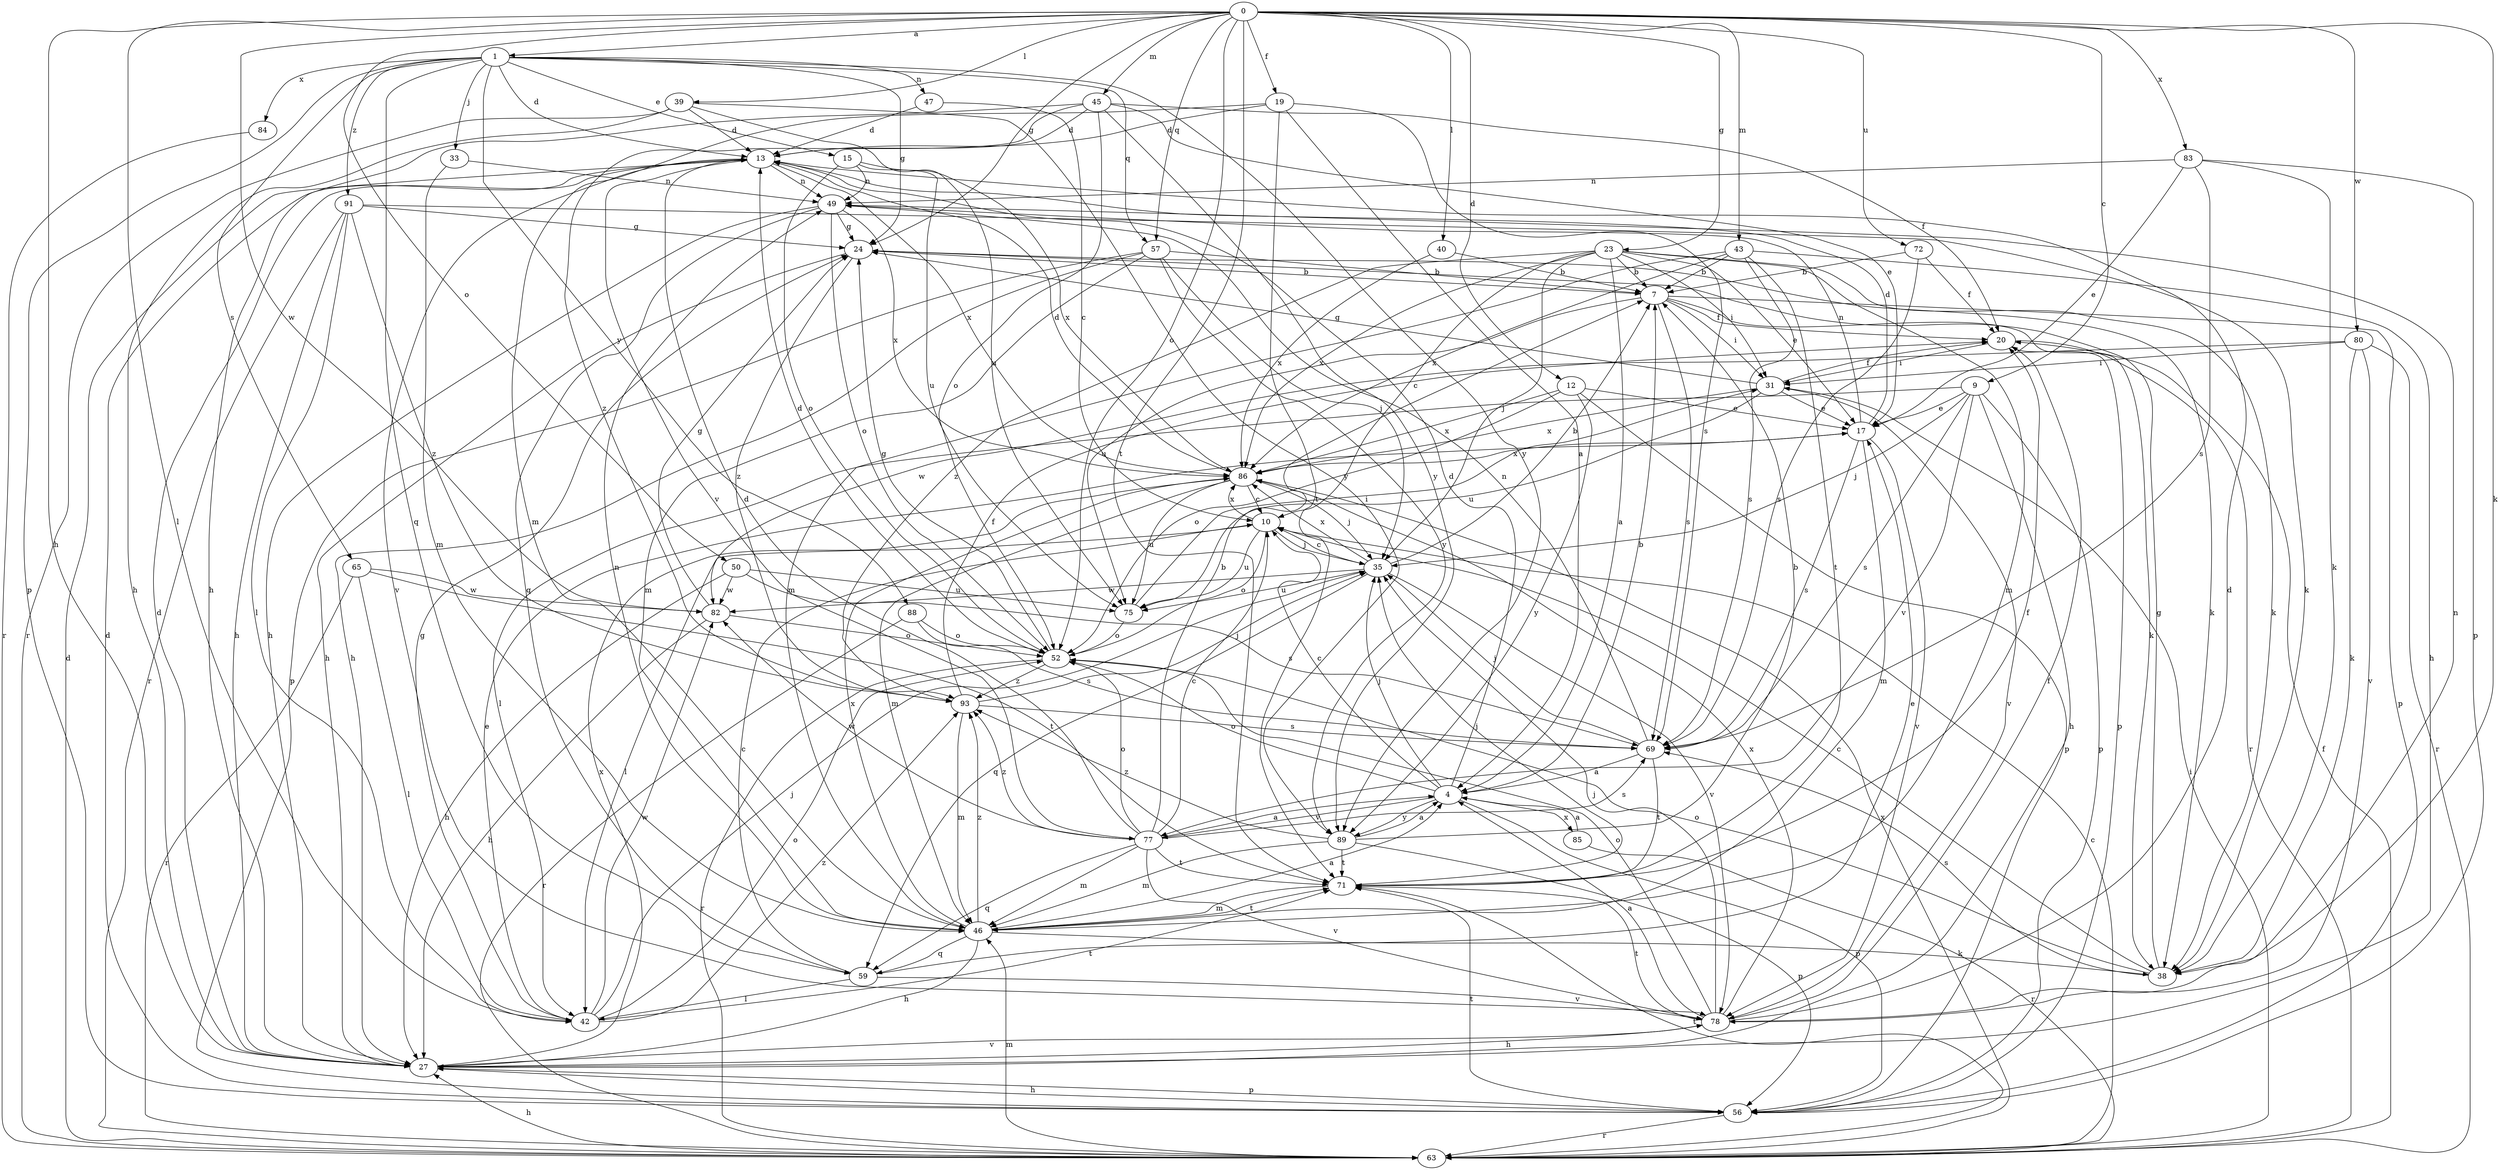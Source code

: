 strict digraph  {
0;
1;
4;
7;
9;
10;
12;
13;
15;
17;
19;
20;
23;
24;
27;
31;
33;
35;
38;
39;
40;
42;
43;
45;
46;
47;
49;
50;
52;
56;
57;
59;
63;
65;
69;
71;
72;
75;
77;
78;
80;
82;
83;
84;
85;
86;
88;
89;
91;
93;
0 -> 1  [label=a];
0 -> 9  [label=c];
0 -> 12  [label=d];
0 -> 19  [label=f];
0 -> 23  [label=g];
0 -> 24  [label=g];
0 -> 27  [label=h];
0 -> 38  [label=k];
0 -> 39  [label=l];
0 -> 40  [label=l];
0 -> 42  [label=l];
0 -> 43  [label=m];
0 -> 45  [label=m];
0 -> 50  [label=o];
0 -> 52  [label=o];
0 -> 57  [label=q];
0 -> 71  [label=t];
0 -> 72  [label=u];
0 -> 80  [label=w];
0 -> 82  [label=w];
0 -> 83  [label=x];
1 -> 13  [label=d];
1 -> 15  [label=e];
1 -> 24  [label=g];
1 -> 33  [label=j];
1 -> 47  [label=n];
1 -> 56  [label=p];
1 -> 57  [label=q];
1 -> 59  [label=q];
1 -> 65  [label=s];
1 -> 84  [label=x];
1 -> 88  [label=y];
1 -> 89  [label=y];
1 -> 91  [label=z];
4 -> 7  [label=b];
4 -> 10  [label=c];
4 -> 13  [label=d];
4 -> 35  [label=j];
4 -> 52  [label=o];
4 -> 56  [label=p];
4 -> 77  [label=v];
4 -> 85  [label=x];
4 -> 89  [label=y];
7 -> 20  [label=f];
7 -> 31  [label=i];
7 -> 38  [label=k];
7 -> 56  [label=p];
7 -> 69  [label=s];
7 -> 75  [label=u];
9 -> 17  [label=e];
9 -> 27  [label=h];
9 -> 35  [label=j];
9 -> 42  [label=l];
9 -> 56  [label=p];
9 -> 69  [label=s];
9 -> 77  [label=v];
10 -> 35  [label=j];
10 -> 42  [label=l];
10 -> 52  [label=o];
10 -> 75  [label=u];
10 -> 86  [label=x];
12 -> 17  [label=e];
12 -> 52  [label=o];
12 -> 56  [label=p];
12 -> 86  [label=x];
12 -> 89  [label=y];
13 -> 49  [label=n];
13 -> 77  [label=v];
13 -> 78  [label=v];
13 -> 86  [label=x];
15 -> 49  [label=n];
15 -> 52  [label=o];
15 -> 75  [label=u];
15 -> 86  [label=x];
17 -> 13  [label=d];
17 -> 46  [label=m];
17 -> 49  [label=n];
17 -> 69  [label=s];
17 -> 78  [label=v];
17 -> 86  [label=x];
19 -> 4  [label=a];
19 -> 13  [label=d];
19 -> 46  [label=m];
19 -> 69  [label=s];
19 -> 71  [label=t];
20 -> 31  [label=i];
20 -> 56  [label=p];
20 -> 63  [label=r];
23 -> 4  [label=a];
23 -> 7  [label=b];
23 -> 10  [label=c];
23 -> 17  [label=e];
23 -> 31  [label=i];
23 -> 35  [label=j];
23 -> 38  [label=k];
23 -> 46  [label=m];
23 -> 86  [label=x];
23 -> 93  [label=z];
24 -> 7  [label=b];
24 -> 27  [label=h];
24 -> 38  [label=k];
24 -> 93  [label=z];
27 -> 13  [label=d];
27 -> 56  [label=p];
27 -> 78  [label=v];
27 -> 86  [label=x];
31 -> 17  [label=e];
31 -> 20  [label=f];
31 -> 24  [label=g];
31 -> 75  [label=u];
31 -> 78  [label=v];
31 -> 86  [label=x];
33 -> 46  [label=m];
33 -> 49  [label=n];
35 -> 7  [label=b];
35 -> 10  [label=c];
35 -> 59  [label=q];
35 -> 75  [label=u];
35 -> 78  [label=v];
35 -> 82  [label=w];
35 -> 86  [label=x];
38 -> 10  [label=c];
38 -> 24  [label=g];
38 -> 52  [label=o];
38 -> 69  [label=s];
39 -> 13  [label=d];
39 -> 27  [label=h];
39 -> 63  [label=r];
39 -> 75  [label=u];
39 -> 89  [label=y];
40 -> 7  [label=b];
40 -> 86  [label=x];
42 -> 17  [label=e];
42 -> 24  [label=g];
42 -> 35  [label=j];
42 -> 52  [label=o];
42 -> 71  [label=t];
42 -> 82  [label=w];
42 -> 93  [label=z];
43 -> 7  [label=b];
43 -> 27  [label=h];
43 -> 46  [label=m];
43 -> 69  [label=s];
43 -> 71  [label=t];
43 -> 86  [label=x];
45 -> 13  [label=d];
45 -> 17  [label=e];
45 -> 20  [label=f];
45 -> 27  [label=h];
45 -> 52  [label=o];
45 -> 89  [label=y];
45 -> 93  [label=z];
46 -> 4  [label=a];
46 -> 27  [label=h];
46 -> 38  [label=k];
46 -> 49  [label=n];
46 -> 59  [label=q];
46 -> 71  [label=t];
46 -> 86  [label=x];
46 -> 93  [label=z];
47 -> 10  [label=c];
47 -> 13  [label=d];
49 -> 24  [label=g];
49 -> 27  [label=h];
49 -> 52  [label=o];
49 -> 59  [label=q];
49 -> 86  [label=x];
50 -> 27  [label=h];
50 -> 69  [label=s];
50 -> 75  [label=u];
50 -> 82  [label=w];
52 -> 13  [label=d];
52 -> 24  [label=g];
52 -> 63  [label=r];
52 -> 93  [label=z];
56 -> 13  [label=d];
56 -> 27  [label=h];
56 -> 63  [label=r];
56 -> 71  [label=t];
57 -> 7  [label=b];
57 -> 27  [label=h];
57 -> 35  [label=j];
57 -> 46  [label=m];
57 -> 56  [label=p];
57 -> 89  [label=y];
59 -> 10  [label=c];
59 -> 17  [label=e];
59 -> 42  [label=l];
59 -> 78  [label=v];
63 -> 10  [label=c];
63 -> 13  [label=d];
63 -> 20  [label=f];
63 -> 27  [label=h];
63 -> 31  [label=i];
63 -> 46  [label=m];
63 -> 71  [label=t];
63 -> 86  [label=x];
65 -> 42  [label=l];
65 -> 63  [label=r];
65 -> 71  [label=t];
65 -> 82  [label=w];
69 -> 4  [label=a];
69 -> 35  [label=j];
69 -> 49  [label=n];
69 -> 71  [label=t];
71 -> 20  [label=f];
71 -> 35  [label=j];
71 -> 46  [label=m];
72 -> 7  [label=b];
72 -> 20  [label=f];
72 -> 69  [label=s];
75 -> 31  [label=i];
75 -> 52  [label=o];
77 -> 4  [label=a];
77 -> 7  [label=b];
77 -> 10  [label=c];
77 -> 13  [label=d];
77 -> 46  [label=m];
77 -> 52  [label=o];
77 -> 59  [label=q];
77 -> 69  [label=s];
77 -> 71  [label=t];
77 -> 78  [label=v];
77 -> 82  [label=w];
77 -> 93  [label=z];
78 -> 4  [label=a];
78 -> 13  [label=d];
78 -> 20  [label=f];
78 -> 27  [label=h];
78 -> 35  [label=j];
78 -> 49  [label=n];
78 -> 52  [label=o];
78 -> 71  [label=t];
78 -> 86  [label=x];
80 -> 31  [label=i];
80 -> 38  [label=k];
80 -> 63  [label=r];
80 -> 78  [label=v];
80 -> 82  [label=w];
82 -> 24  [label=g];
82 -> 27  [label=h];
82 -> 52  [label=o];
83 -> 17  [label=e];
83 -> 38  [label=k];
83 -> 49  [label=n];
83 -> 56  [label=p];
83 -> 69  [label=s];
84 -> 63  [label=r];
85 -> 4  [label=a];
85 -> 63  [label=r];
86 -> 10  [label=c];
86 -> 13  [label=d];
86 -> 35  [label=j];
86 -> 46  [label=m];
86 -> 75  [label=u];
88 -> 52  [label=o];
88 -> 63  [label=r];
88 -> 69  [label=s];
89 -> 4  [label=a];
89 -> 7  [label=b];
89 -> 46  [label=m];
89 -> 56  [label=p];
89 -> 71  [label=t];
89 -> 93  [label=z];
91 -> 24  [label=g];
91 -> 27  [label=h];
91 -> 38  [label=k];
91 -> 42  [label=l];
91 -> 63  [label=r];
91 -> 93  [label=z];
93 -> 20  [label=f];
93 -> 35  [label=j];
93 -> 46  [label=m];
93 -> 69  [label=s];
}
